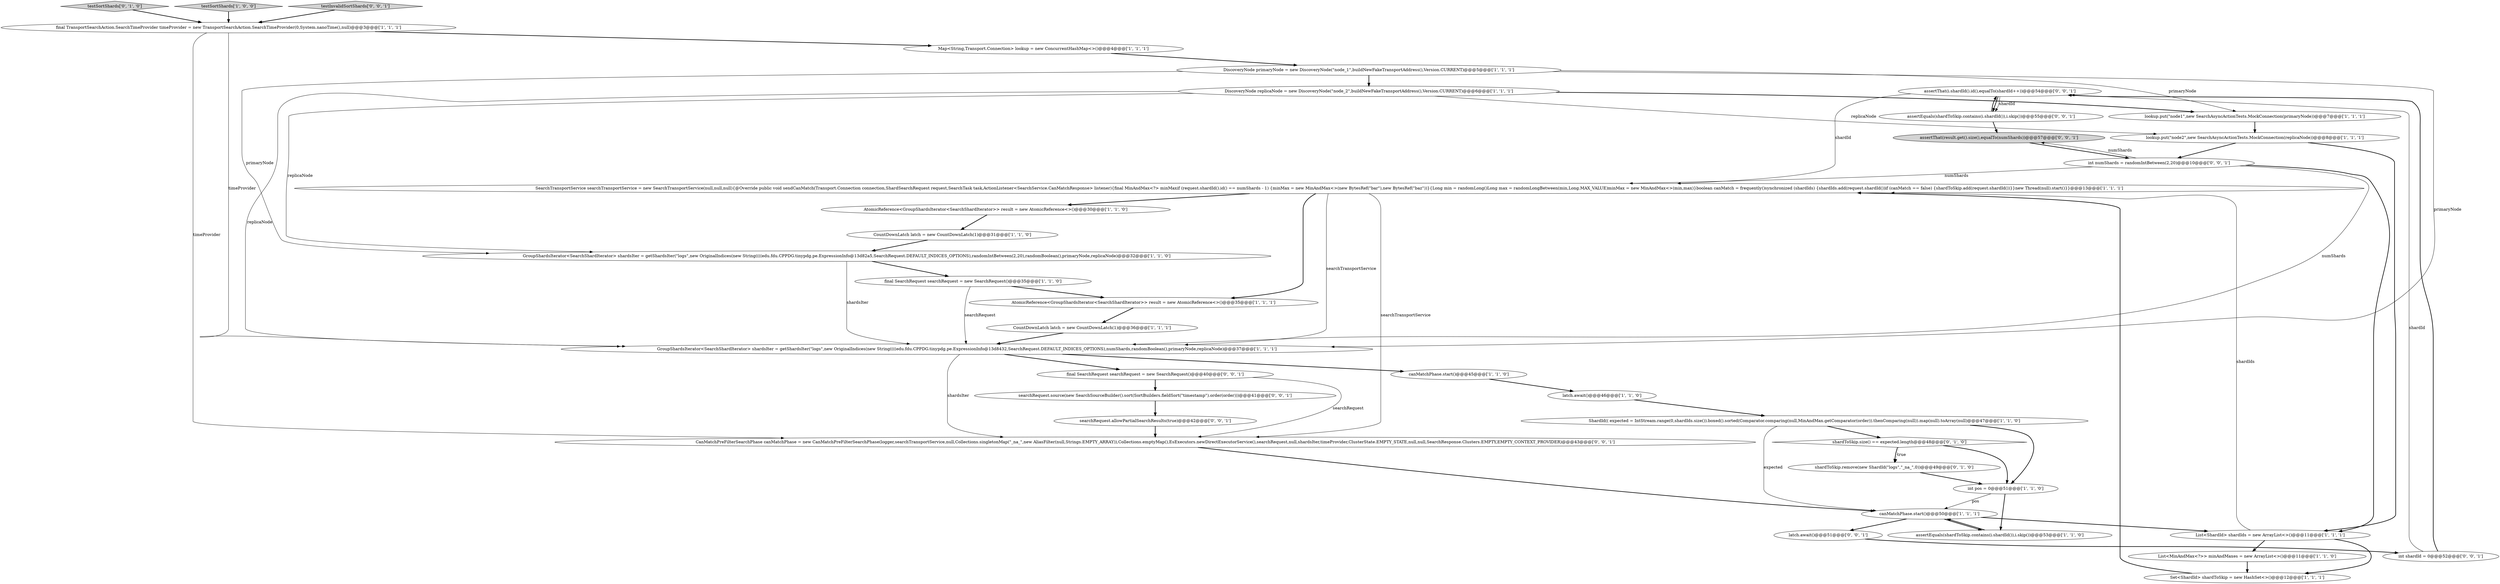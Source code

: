 digraph {
35 [style = filled, label = "assertThat(i.shardId().id(),equalTo(shardId++))@@@54@@@['0', '0', '1']", fillcolor = white, shape = ellipse image = "AAA0AAABBB3BBB"];
25 [style = filled, label = "testSortShards['0', '1', '0']", fillcolor = lightgray, shape = diamond image = "AAA0AAABBB2BBB"];
0 [style = filled, label = "SearchTransportService searchTransportService = new SearchTransportService(null,null,null){@Override public void sendCanMatch(Transport.Connection connection,ShardSearchRequest request,SearchTask task,ActionListener<SearchService.CanMatchResponse> listener){final MinAndMax<?> minMaxif (request.shardId().id() == numShards - 1) {minMax = new MinAndMax<>(new BytesRef(\"bar\"),new BytesRef(\"baz\"))}{Long min = randomLong()Long max = randomLongBetween(min,Long.MAX_VALUE)minMax = new MinAndMax<>(min,max)}boolean canMatch = frequently()synchronized (shardIds) {shardIds.add(request.shardId())if (canMatch == false) {shardToSkip.add(request.shardId())}}new Thread(null).start()}}@@@13@@@['1', '1', '1']", fillcolor = white, shape = ellipse image = "AAA0AAABBB1BBB"];
17 [style = filled, label = "GroupShardsIterator<SearchShardIterator> shardsIter = getShardsIter(\"logs\",new OriginalIndices(new String((((edu.fdu.CPPDG.tinypdg.pe.ExpressionInfo@13d82a5,SearchRequest.DEFAULT_INDICES_OPTIONS),randomIntBetween(2,20),randomBoolean(),primaryNode,replicaNode)@@@32@@@['1', '1', '0']", fillcolor = white, shape = ellipse image = "AAA0AAABBB1BBB"];
34 [style = filled, label = "assertThat(result.get().size(),equalTo(numShards))@@@57@@@['0', '0', '1']", fillcolor = lightgray, shape = ellipse image = "AAA0AAABBB3BBB"];
6 [style = filled, label = "canMatchPhase.start()@@@50@@@['1', '1', '1']", fillcolor = white, shape = ellipse image = "AAA0AAABBB1BBB"];
12 [style = filled, label = "testSortShards['1', '0', '0']", fillcolor = lightgray, shape = diamond image = "AAA0AAABBB1BBB"];
27 [style = filled, label = "searchRequest.allowPartialSearchResults(true)@@@42@@@['0', '0', '1']", fillcolor = white, shape = ellipse image = "AAA0AAABBB3BBB"];
14 [style = filled, label = "lookup.put(\"node2\",new SearchAsyncActionTests.MockConnection(replicaNode))@@@8@@@['1', '1', '1']", fillcolor = white, shape = ellipse image = "AAA0AAABBB1BBB"];
31 [style = filled, label = "testInvalidSortShards['0', '0', '1']", fillcolor = lightgray, shape = diamond image = "AAA0AAABBB3BBB"];
13 [style = filled, label = "AtomicReference<GroupShardsIterator<SearchShardIterator>> result = new AtomicReference<>()@@@35@@@['1', '1', '1']", fillcolor = white, shape = ellipse image = "AAA0AAABBB1BBB"];
2 [style = filled, label = "assertEquals(shardToSkip.contains(i.shardId()),i.skip())@@@53@@@['1', '1', '0']", fillcolor = white, shape = ellipse image = "AAA0AAABBB1BBB"];
9 [style = filled, label = "ShardId(( expected = IntStream.range(0,shardIds.size()).boxed().sorted(Comparator.comparing(null,MinAndMax.getComparator(order)).thenComparing(null)).map(null).toArray(null)@@@47@@@['1', '1', '0']", fillcolor = white, shape = ellipse image = "AAA0AAABBB1BBB"];
10 [style = filled, label = "final TransportSearchAction.SearchTimeProvider timeProvider = new TransportSearchAction.SearchTimeProvider(0,System.nanoTime(),null)@@@3@@@['1', '1', '1']", fillcolor = white, shape = ellipse image = "AAA0AAABBB1BBB"];
19 [style = filled, label = "latch.await()@@@46@@@['1', '1', '0']", fillcolor = white, shape = ellipse image = "AAA0AAABBB1BBB"];
22 [style = filled, label = "int pos = 0@@@51@@@['1', '1', '0']", fillcolor = white, shape = ellipse image = "AAA0AAABBB1BBB"];
33 [style = filled, label = "assertEquals(shardToSkip.contains(i.shardId()),i.skip())@@@55@@@['0', '0', '1']", fillcolor = white, shape = ellipse image = "AAA0AAABBB3BBB"];
37 [style = filled, label = "int shardId = 0@@@52@@@['0', '0', '1']", fillcolor = white, shape = ellipse image = "AAA0AAABBB3BBB"];
7 [style = filled, label = "CountDownLatch latch = new CountDownLatch(1)@@@36@@@['1', '1', '1']", fillcolor = white, shape = ellipse image = "AAA0AAABBB1BBB"];
24 [style = filled, label = "shardToSkip.remove(new ShardId(\"logs\",\"_na_\",0))@@@49@@@['0', '1', '0']", fillcolor = white, shape = ellipse image = "AAA1AAABBB2BBB"];
5 [style = filled, label = "DiscoveryNode replicaNode = new DiscoveryNode(\"node_2\",buildNewFakeTransportAddress(),Version.CURRENT)@@@6@@@['1', '1', '1']", fillcolor = white, shape = ellipse image = "AAA0AAABBB1BBB"];
18 [style = filled, label = "Map<String,Transport.Connection> lookup = new ConcurrentHashMap<>()@@@4@@@['1', '1', '1']", fillcolor = white, shape = ellipse image = "AAA0AAABBB1BBB"];
8 [style = filled, label = "lookup.put(\"node1\",new SearchAsyncActionTests.MockConnection(primaryNode))@@@7@@@['1', '1', '1']", fillcolor = white, shape = ellipse image = "AAA0AAABBB1BBB"];
23 [style = filled, label = "AtomicReference<GroupShardsIterator<SearchShardIterator>> result = new AtomicReference<>()@@@30@@@['1', '1', '0']", fillcolor = white, shape = ellipse image = "AAA0AAABBB1BBB"];
11 [style = filled, label = "DiscoveryNode primaryNode = new DiscoveryNode(\"node_1\",buildNewFakeTransportAddress(),Version.CURRENT)@@@5@@@['1', '1', '1']", fillcolor = white, shape = ellipse image = "AAA0AAABBB1BBB"];
26 [style = filled, label = "shardToSkip.size() == expected.length@@@48@@@['0', '1', '0']", fillcolor = white, shape = diamond image = "AAA1AAABBB2BBB"];
16 [style = filled, label = "CountDownLatch latch = new CountDownLatch(1)@@@31@@@['1', '1', '0']", fillcolor = white, shape = ellipse image = "AAA0AAABBB1BBB"];
36 [style = filled, label = "searchRequest.source(new SearchSourceBuilder().sort(SortBuilders.fieldSort(\"timestamp\").order(order)))@@@41@@@['0', '0', '1']", fillcolor = white, shape = ellipse image = "AAA0AAABBB3BBB"];
3 [style = filled, label = "canMatchPhase.start()@@@45@@@['1', '1', '0']", fillcolor = white, shape = ellipse image = "AAA0AAABBB1BBB"];
21 [style = filled, label = "List<MinAndMax<?>> minAndMaxes = new ArrayList<>()@@@11@@@['1', '1', '0']", fillcolor = white, shape = ellipse image = "AAA0AAABBB1BBB"];
1 [style = filled, label = "final SearchRequest searchRequest = new SearchRequest()@@@35@@@['1', '1', '0']", fillcolor = white, shape = ellipse image = "AAA0AAABBB1BBB"];
30 [style = filled, label = "final SearchRequest searchRequest = new SearchRequest()@@@40@@@['0', '0', '1']", fillcolor = white, shape = ellipse image = "AAA0AAABBB3BBB"];
15 [style = filled, label = "List<ShardId> shardIds = new ArrayList<>()@@@11@@@['1', '1', '1']", fillcolor = white, shape = ellipse image = "AAA0AAABBB1BBB"];
32 [style = filled, label = "latch.await()@@@51@@@['0', '0', '1']", fillcolor = white, shape = ellipse image = "AAA0AAABBB3BBB"];
20 [style = filled, label = "Set<ShardId> shardToSkip = new HashSet<>()@@@12@@@['1', '1', '1']", fillcolor = white, shape = ellipse image = "AAA0AAABBB1BBB"];
4 [style = filled, label = "GroupShardsIterator<SearchShardIterator> shardsIter = getShardsIter(\"logs\",new OriginalIndices(new String((((edu.fdu.CPPDG.tinypdg.pe.ExpressionInfo@13d8432,SearchRequest.DEFAULT_INDICES_OPTIONS),numShards,randomBoolean(),primaryNode,replicaNode)@@@37@@@['1', '1', '1']", fillcolor = white, shape = ellipse image = "AAA0AAABBB1BBB"];
28 [style = filled, label = "int numShards = randomIntBetween(2,20)@@@10@@@['0', '0', '1']", fillcolor = white, shape = ellipse image = "AAA0AAABBB3BBB"];
29 [style = filled, label = "CanMatchPreFilterSearchPhase canMatchPhase = new CanMatchPreFilterSearchPhase(logger,searchTransportService,null,Collections.singletonMap(\"_na_\",new AliasFilter(null,Strings.EMPTY_ARRAY)),Collections.emptyMap(),EsExecutors.newDirectExecutorService(),searchRequest,null,shardsIter,timeProvider,ClusterState.EMPTY_STATE,null,null,SearchResponse.Clusters.EMPTY,EMPTY_CONTEXT_PROVIDER)@@@43@@@['0', '0', '1']", fillcolor = white, shape = ellipse image = "AAA0AAABBB3BBB"];
22->2 [style = bold, label=""];
9->22 [style = bold, label=""];
28->4 [style = solid, label="numShards"];
26->22 [style = bold, label=""];
11->8 [style = solid, label="primaryNode"];
17->1 [style = bold, label=""];
26->24 [style = bold, label=""];
8->14 [style = bold, label=""];
35->33 [style = bold, label=""];
11->17 [style = solid, label="primaryNode"];
36->27 [style = bold, label=""];
22->6 [style = solid, label="pos"];
13->7 [style = bold, label=""];
5->8 [style = bold, label=""];
19->9 [style = bold, label=""];
31->10 [style = bold, label=""];
34->28 [style = bold, label=""];
5->17 [style = solid, label="replicaNode"];
6->15 [style = bold, label=""];
28->34 [style = solid, label="numShards"];
17->4 [style = solid, label="shardsIter"];
25->10 [style = bold, label=""];
37->35 [style = bold, label=""];
30->29 [style = solid, label="searchRequest"];
37->35 [style = solid, label="shardId"];
32->37 [style = bold, label=""];
11->4 [style = solid, label="primaryNode"];
0->29 [style = solid, label="searchTransportService"];
23->16 [style = bold, label=""];
33->34 [style = bold, label=""];
5->14 [style = solid, label="replicaNode"];
15->21 [style = bold, label=""];
10->4 [style = solid, label="timeProvider"];
4->29 [style = solid, label="shardsIter"];
0->13 [style = bold, label=""];
28->15 [style = bold, label=""];
0->4 [style = solid, label="searchTransportService"];
6->2 [style = bold, label=""];
24->22 [style = bold, label=""];
10->18 [style = bold, label=""];
0->23 [style = bold, label=""];
14->28 [style = bold, label=""];
27->29 [style = bold, label=""];
12->10 [style = bold, label=""];
33->35 [style = bold, label=""];
10->29 [style = solid, label="timeProvider"];
29->6 [style = bold, label=""];
15->0 [style = solid, label="shardIds"];
35->33 [style = solid, label="shardId"];
21->20 [style = bold, label=""];
6->32 [style = bold, label=""];
1->4 [style = solid, label="searchRequest"];
9->6 [style = solid, label="expected"];
26->24 [style = dotted, label="true"];
7->4 [style = bold, label=""];
3->19 [style = bold, label=""];
35->0 [style = solid, label="shardId"];
15->20 [style = bold, label=""];
2->6 [style = bold, label=""];
5->4 [style = solid, label="replicaNode"];
9->26 [style = bold, label=""];
16->17 [style = bold, label=""];
20->0 [style = bold, label=""];
28->0 [style = solid, label="numShards"];
14->15 [style = bold, label=""];
4->3 [style = bold, label=""];
4->30 [style = bold, label=""];
30->36 [style = bold, label=""];
18->11 [style = bold, label=""];
11->5 [style = bold, label=""];
1->13 [style = bold, label=""];
}
